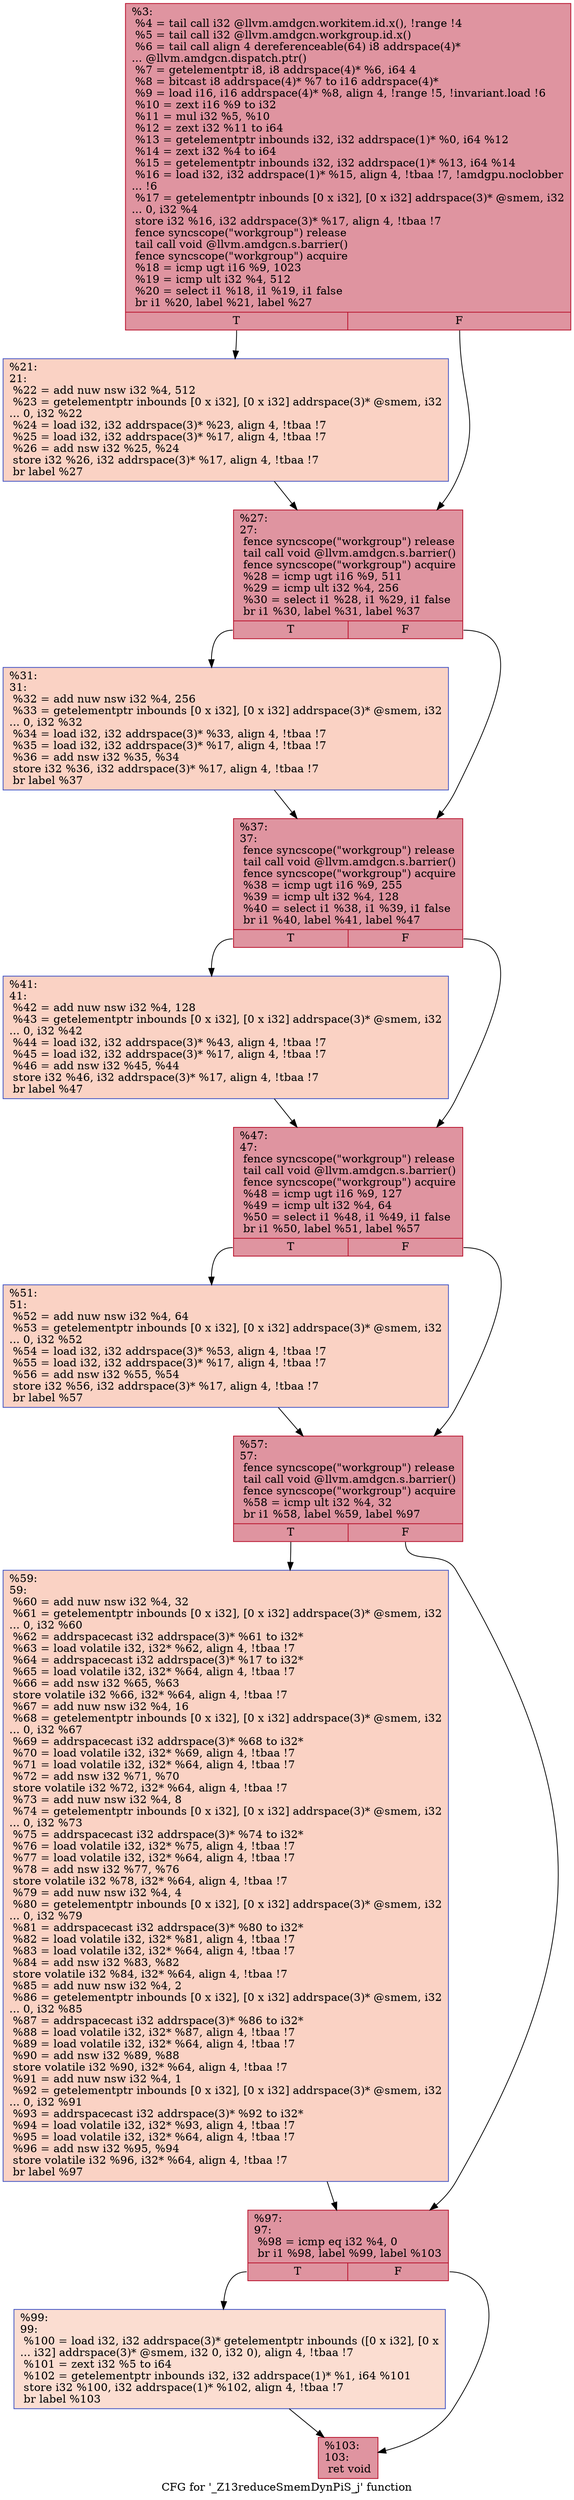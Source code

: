digraph "CFG for '_Z13reduceSmemDynPiS_j' function" {
	label="CFG for '_Z13reduceSmemDynPiS_j' function";

	Node0x5bd9e50 [shape=record,color="#b70d28ff", style=filled, fillcolor="#b70d2870",label="{%3:\l  %4 = tail call i32 @llvm.amdgcn.workitem.id.x(), !range !4\l  %5 = tail call i32 @llvm.amdgcn.workgroup.id.x()\l  %6 = tail call align 4 dereferenceable(64) i8 addrspace(4)*\l... @llvm.amdgcn.dispatch.ptr()\l  %7 = getelementptr i8, i8 addrspace(4)* %6, i64 4\l  %8 = bitcast i8 addrspace(4)* %7 to i16 addrspace(4)*\l  %9 = load i16, i16 addrspace(4)* %8, align 4, !range !5, !invariant.load !6\l  %10 = zext i16 %9 to i32\l  %11 = mul i32 %5, %10\l  %12 = zext i32 %11 to i64\l  %13 = getelementptr inbounds i32, i32 addrspace(1)* %0, i64 %12\l  %14 = zext i32 %4 to i64\l  %15 = getelementptr inbounds i32, i32 addrspace(1)* %13, i64 %14\l  %16 = load i32, i32 addrspace(1)* %15, align 4, !tbaa !7, !amdgpu.noclobber\l... !6\l  %17 = getelementptr inbounds [0 x i32], [0 x i32] addrspace(3)* @smem, i32\l... 0, i32 %4\l  store i32 %16, i32 addrspace(3)* %17, align 4, !tbaa !7\l  fence syncscope(\"workgroup\") release\l  tail call void @llvm.amdgcn.s.barrier()\l  fence syncscope(\"workgroup\") acquire\l  %18 = icmp ugt i16 %9, 1023\l  %19 = icmp ult i32 %4, 512\l  %20 = select i1 %18, i1 %19, i1 false\l  br i1 %20, label %21, label %27\l|{<s0>T|<s1>F}}"];
	Node0x5bd9e50:s0 -> Node0x5bdd3b0;
	Node0x5bd9e50:s1 -> Node0x5bdd440;
	Node0x5bdd3b0 [shape=record,color="#3d50c3ff", style=filled, fillcolor="#f4987a70",label="{%21:\l21:                                               \l  %22 = add nuw nsw i32 %4, 512\l  %23 = getelementptr inbounds [0 x i32], [0 x i32] addrspace(3)* @smem, i32\l... 0, i32 %22\l  %24 = load i32, i32 addrspace(3)* %23, align 4, !tbaa !7\l  %25 = load i32, i32 addrspace(3)* %17, align 4, !tbaa !7\l  %26 = add nsw i32 %25, %24\l  store i32 %26, i32 addrspace(3)* %17, align 4, !tbaa !7\l  br label %27\l}"];
	Node0x5bdd3b0 -> Node0x5bdd440;
	Node0x5bdd440 [shape=record,color="#b70d28ff", style=filled, fillcolor="#b70d2870",label="{%27:\l27:                                               \l  fence syncscope(\"workgroup\") release\l  tail call void @llvm.amdgcn.s.barrier()\l  fence syncscope(\"workgroup\") acquire\l  %28 = icmp ugt i16 %9, 511\l  %29 = icmp ult i32 %4, 256\l  %30 = select i1 %28, i1 %29, i1 false\l  br i1 %30, label %31, label %37\l|{<s0>T|<s1>F}}"];
	Node0x5bdd440:s0 -> Node0x5bddcb0;
	Node0x5bdd440:s1 -> Node0x5bddd00;
	Node0x5bddcb0 [shape=record,color="#3d50c3ff", style=filled, fillcolor="#f4987a70",label="{%31:\l31:                                               \l  %32 = add nuw nsw i32 %4, 256\l  %33 = getelementptr inbounds [0 x i32], [0 x i32] addrspace(3)* @smem, i32\l... 0, i32 %32\l  %34 = load i32, i32 addrspace(3)* %33, align 4, !tbaa !7\l  %35 = load i32, i32 addrspace(3)* %17, align 4, !tbaa !7\l  %36 = add nsw i32 %35, %34\l  store i32 %36, i32 addrspace(3)* %17, align 4, !tbaa !7\l  br label %37\l}"];
	Node0x5bddcb0 -> Node0x5bddd00;
	Node0x5bddd00 [shape=record,color="#b70d28ff", style=filled, fillcolor="#b70d2870",label="{%37:\l37:                                               \l  fence syncscope(\"workgroup\") release\l  tail call void @llvm.amdgcn.s.barrier()\l  fence syncscope(\"workgroup\") acquire\l  %38 = icmp ugt i16 %9, 255\l  %39 = icmp ult i32 %4, 128\l  %40 = select i1 %38, i1 %39, i1 false\l  br i1 %40, label %41, label %47\l|{<s0>T|<s1>F}}"];
	Node0x5bddd00:s0 -> Node0x5bde6c0;
	Node0x5bddd00:s1 -> Node0x5bde710;
	Node0x5bde6c0 [shape=record,color="#3d50c3ff", style=filled, fillcolor="#f4987a70",label="{%41:\l41:                                               \l  %42 = add nuw nsw i32 %4, 128\l  %43 = getelementptr inbounds [0 x i32], [0 x i32] addrspace(3)* @smem, i32\l... 0, i32 %42\l  %44 = load i32, i32 addrspace(3)* %43, align 4, !tbaa !7\l  %45 = load i32, i32 addrspace(3)* %17, align 4, !tbaa !7\l  %46 = add nsw i32 %45, %44\l  store i32 %46, i32 addrspace(3)* %17, align 4, !tbaa !7\l  br label %47\l}"];
	Node0x5bde6c0 -> Node0x5bde710;
	Node0x5bde710 [shape=record,color="#b70d28ff", style=filled, fillcolor="#b70d2870",label="{%47:\l47:                                               \l  fence syncscope(\"workgroup\") release\l  tail call void @llvm.amdgcn.s.barrier()\l  fence syncscope(\"workgroup\") acquire\l  %48 = icmp ugt i16 %9, 127\l  %49 = icmp ult i32 %4, 64\l  %50 = select i1 %48, i1 %49, i1 false\l  br i1 %50, label %51, label %57\l|{<s0>T|<s1>F}}"];
	Node0x5bde710:s0 -> Node0x5bdef70;
	Node0x5bde710:s1 -> Node0x5bdefc0;
	Node0x5bdef70 [shape=record,color="#3d50c3ff", style=filled, fillcolor="#f4987a70",label="{%51:\l51:                                               \l  %52 = add nuw nsw i32 %4, 64\l  %53 = getelementptr inbounds [0 x i32], [0 x i32] addrspace(3)* @smem, i32\l... 0, i32 %52\l  %54 = load i32, i32 addrspace(3)* %53, align 4, !tbaa !7\l  %55 = load i32, i32 addrspace(3)* %17, align 4, !tbaa !7\l  %56 = add nsw i32 %55, %54\l  store i32 %56, i32 addrspace(3)* %17, align 4, !tbaa !7\l  br label %57\l}"];
	Node0x5bdef70 -> Node0x5bdefc0;
	Node0x5bdefc0 [shape=record,color="#b70d28ff", style=filled, fillcolor="#b70d2870",label="{%57:\l57:                                               \l  fence syncscope(\"workgroup\") release\l  tail call void @llvm.amdgcn.s.barrier()\l  fence syncscope(\"workgroup\") acquire\l  %58 = icmp ult i32 %4, 32\l  br i1 %58, label %59, label %97\l|{<s0>T|<s1>F}}"];
	Node0x5bdefc0:s0 -> Node0x5bdf6b0;
	Node0x5bdefc0:s1 -> Node0x5bdf700;
	Node0x5bdf6b0 [shape=record,color="#3d50c3ff", style=filled, fillcolor="#f4987a70",label="{%59:\l59:                                               \l  %60 = add nuw nsw i32 %4, 32\l  %61 = getelementptr inbounds [0 x i32], [0 x i32] addrspace(3)* @smem, i32\l... 0, i32 %60\l  %62 = addrspacecast i32 addrspace(3)* %61 to i32*\l  %63 = load volatile i32, i32* %62, align 4, !tbaa !7\l  %64 = addrspacecast i32 addrspace(3)* %17 to i32*\l  %65 = load volatile i32, i32* %64, align 4, !tbaa !7\l  %66 = add nsw i32 %65, %63\l  store volatile i32 %66, i32* %64, align 4, !tbaa !7\l  %67 = add nuw nsw i32 %4, 16\l  %68 = getelementptr inbounds [0 x i32], [0 x i32] addrspace(3)* @smem, i32\l... 0, i32 %67\l  %69 = addrspacecast i32 addrspace(3)* %68 to i32*\l  %70 = load volatile i32, i32* %69, align 4, !tbaa !7\l  %71 = load volatile i32, i32* %64, align 4, !tbaa !7\l  %72 = add nsw i32 %71, %70\l  store volatile i32 %72, i32* %64, align 4, !tbaa !7\l  %73 = add nuw nsw i32 %4, 8\l  %74 = getelementptr inbounds [0 x i32], [0 x i32] addrspace(3)* @smem, i32\l... 0, i32 %73\l  %75 = addrspacecast i32 addrspace(3)* %74 to i32*\l  %76 = load volatile i32, i32* %75, align 4, !tbaa !7\l  %77 = load volatile i32, i32* %64, align 4, !tbaa !7\l  %78 = add nsw i32 %77, %76\l  store volatile i32 %78, i32* %64, align 4, !tbaa !7\l  %79 = add nuw nsw i32 %4, 4\l  %80 = getelementptr inbounds [0 x i32], [0 x i32] addrspace(3)* @smem, i32\l... 0, i32 %79\l  %81 = addrspacecast i32 addrspace(3)* %80 to i32*\l  %82 = load volatile i32, i32* %81, align 4, !tbaa !7\l  %83 = load volatile i32, i32* %64, align 4, !tbaa !7\l  %84 = add nsw i32 %83, %82\l  store volatile i32 %84, i32* %64, align 4, !tbaa !7\l  %85 = add nuw nsw i32 %4, 2\l  %86 = getelementptr inbounds [0 x i32], [0 x i32] addrspace(3)* @smem, i32\l... 0, i32 %85\l  %87 = addrspacecast i32 addrspace(3)* %86 to i32*\l  %88 = load volatile i32, i32* %87, align 4, !tbaa !7\l  %89 = load volatile i32, i32* %64, align 4, !tbaa !7\l  %90 = add nsw i32 %89, %88\l  store volatile i32 %90, i32* %64, align 4, !tbaa !7\l  %91 = add nuw nsw i32 %4, 1\l  %92 = getelementptr inbounds [0 x i32], [0 x i32] addrspace(3)* @smem, i32\l... 0, i32 %91\l  %93 = addrspacecast i32 addrspace(3)* %92 to i32*\l  %94 = load volatile i32, i32* %93, align 4, !tbaa !7\l  %95 = load volatile i32, i32* %64, align 4, !tbaa !7\l  %96 = add nsw i32 %95, %94\l  store volatile i32 %96, i32* %64, align 4, !tbaa !7\l  br label %97\l}"];
	Node0x5bdf6b0 -> Node0x5bdf700;
	Node0x5bdf700 [shape=record,color="#b70d28ff", style=filled, fillcolor="#b70d2870",label="{%97:\l97:                                               \l  %98 = icmp eq i32 %4, 0\l  br i1 %98, label %99, label %103\l|{<s0>T|<s1>F}}"];
	Node0x5bdf700:s0 -> Node0x5be1320;
	Node0x5bdf700:s1 -> Node0x5be1370;
	Node0x5be1320 [shape=record,color="#3d50c3ff", style=filled, fillcolor="#f7b39670",label="{%99:\l99:                                               \l  %100 = load i32, i32 addrspace(3)* getelementptr inbounds ([0 x i32], [0 x\l... i32] addrspace(3)* @smem, i32 0, i32 0), align 4, !tbaa !7\l  %101 = zext i32 %5 to i64\l  %102 = getelementptr inbounds i32, i32 addrspace(1)* %1, i64 %101\l  store i32 %100, i32 addrspace(1)* %102, align 4, !tbaa !7\l  br label %103\l}"];
	Node0x5be1320 -> Node0x5be1370;
	Node0x5be1370 [shape=record,color="#b70d28ff", style=filled, fillcolor="#b70d2870",label="{%103:\l103:                                              \l  ret void\l}"];
}
